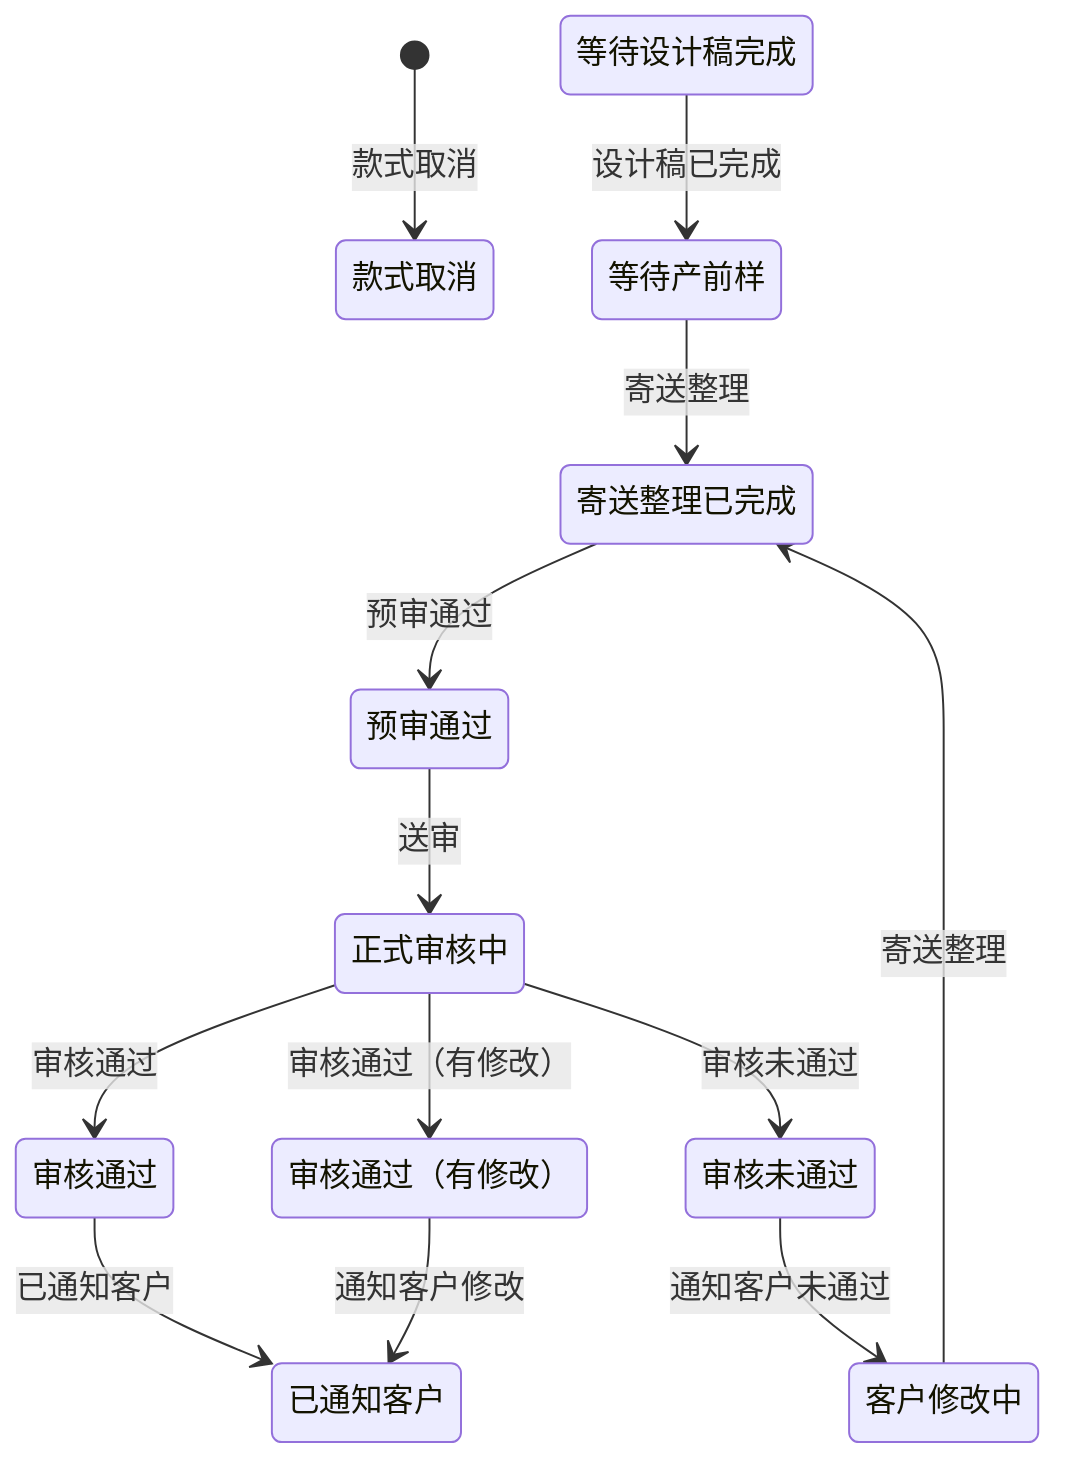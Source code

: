 stateDiagram-v2
[*] --> 款式取消 : 款式取消
等待设计稿完成 --> 等待产前样 : 设计稿已完成
等待产前样 --> 寄送整理已完成 : 寄送整理
寄送整理已完成 --> 预审通过 : 预审通过
预审通过 --> 正式审核中 : 送审
正式审核中 --> 审核通过 : 审核通过
正式审核中 --> 审核未通过 : 审核未通过
正式审核中 --> 审核通过（有修改） : 审核通过（有修改）
审核通过 --> 已通知客户 : 已通知客户
审核未通过 --> 客户修改中 : 通知客户未通过
客户修改中 --> 寄送整理已完成 : 寄送整理
审核通过（有修改） --> 已通知客户 : 通知客户修改
